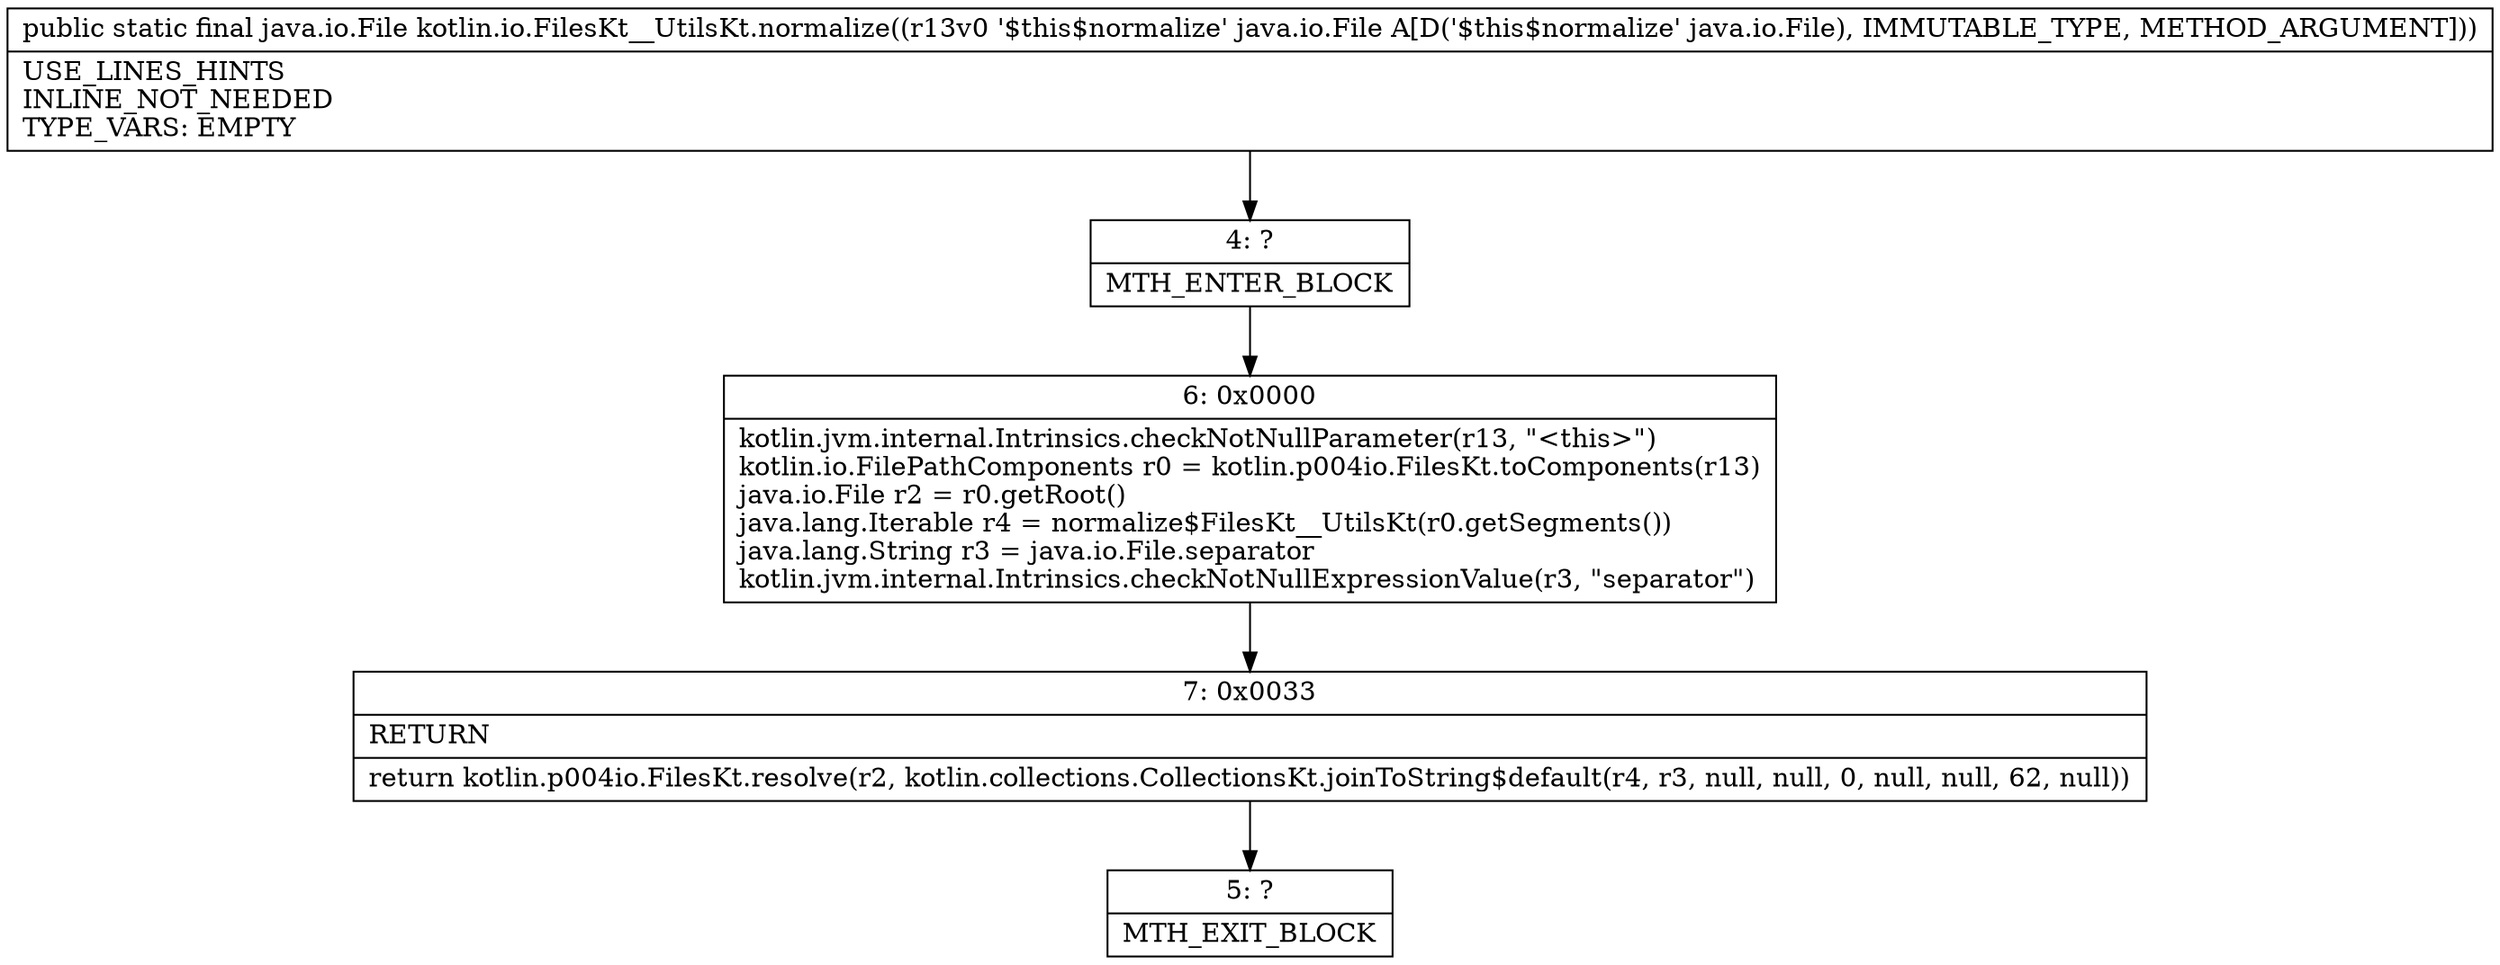 digraph "CFG forkotlin.io.FilesKt__UtilsKt.normalize(Ljava\/io\/File;)Ljava\/io\/File;" {
Node_4 [shape=record,label="{4\:\ ?|MTH_ENTER_BLOCK\l}"];
Node_6 [shape=record,label="{6\:\ 0x0000|kotlin.jvm.internal.Intrinsics.checkNotNullParameter(r13, \"\<this\>\")\lkotlin.io.FilePathComponents r0 = kotlin.p004io.FilesKt.toComponents(r13)\ljava.io.File r2 = r0.getRoot()\ljava.lang.Iterable r4 = normalize$FilesKt__UtilsKt(r0.getSegments())\ljava.lang.String r3 = java.io.File.separator\lkotlin.jvm.internal.Intrinsics.checkNotNullExpressionValue(r3, \"separator\")\l}"];
Node_7 [shape=record,label="{7\:\ 0x0033|RETURN\l|return kotlin.p004io.FilesKt.resolve(r2, kotlin.collections.CollectionsKt.joinToString$default(r4, r3, null, null, 0, null, null, 62, null))\l}"];
Node_5 [shape=record,label="{5\:\ ?|MTH_EXIT_BLOCK\l}"];
MethodNode[shape=record,label="{public static final java.io.File kotlin.io.FilesKt__UtilsKt.normalize((r13v0 '$this$normalize' java.io.File A[D('$this$normalize' java.io.File), IMMUTABLE_TYPE, METHOD_ARGUMENT]))  | USE_LINES_HINTS\lINLINE_NOT_NEEDED\lTYPE_VARS: EMPTY\l}"];
MethodNode -> Node_4;Node_4 -> Node_6;
Node_6 -> Node_7;
Node_7 -> Node_5;
}

